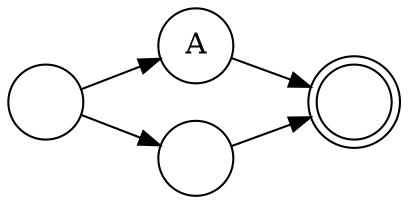 digraph G {
  node [shape=circle]
  rankdir=LR
  
  accept [label="", shape=doublecircle]
  
  s1 [label=""]
  A
  s2 [label=""]
  
  s1 -> A
  s1 -> s2
  A -> accept
  s2 -> accept
}
